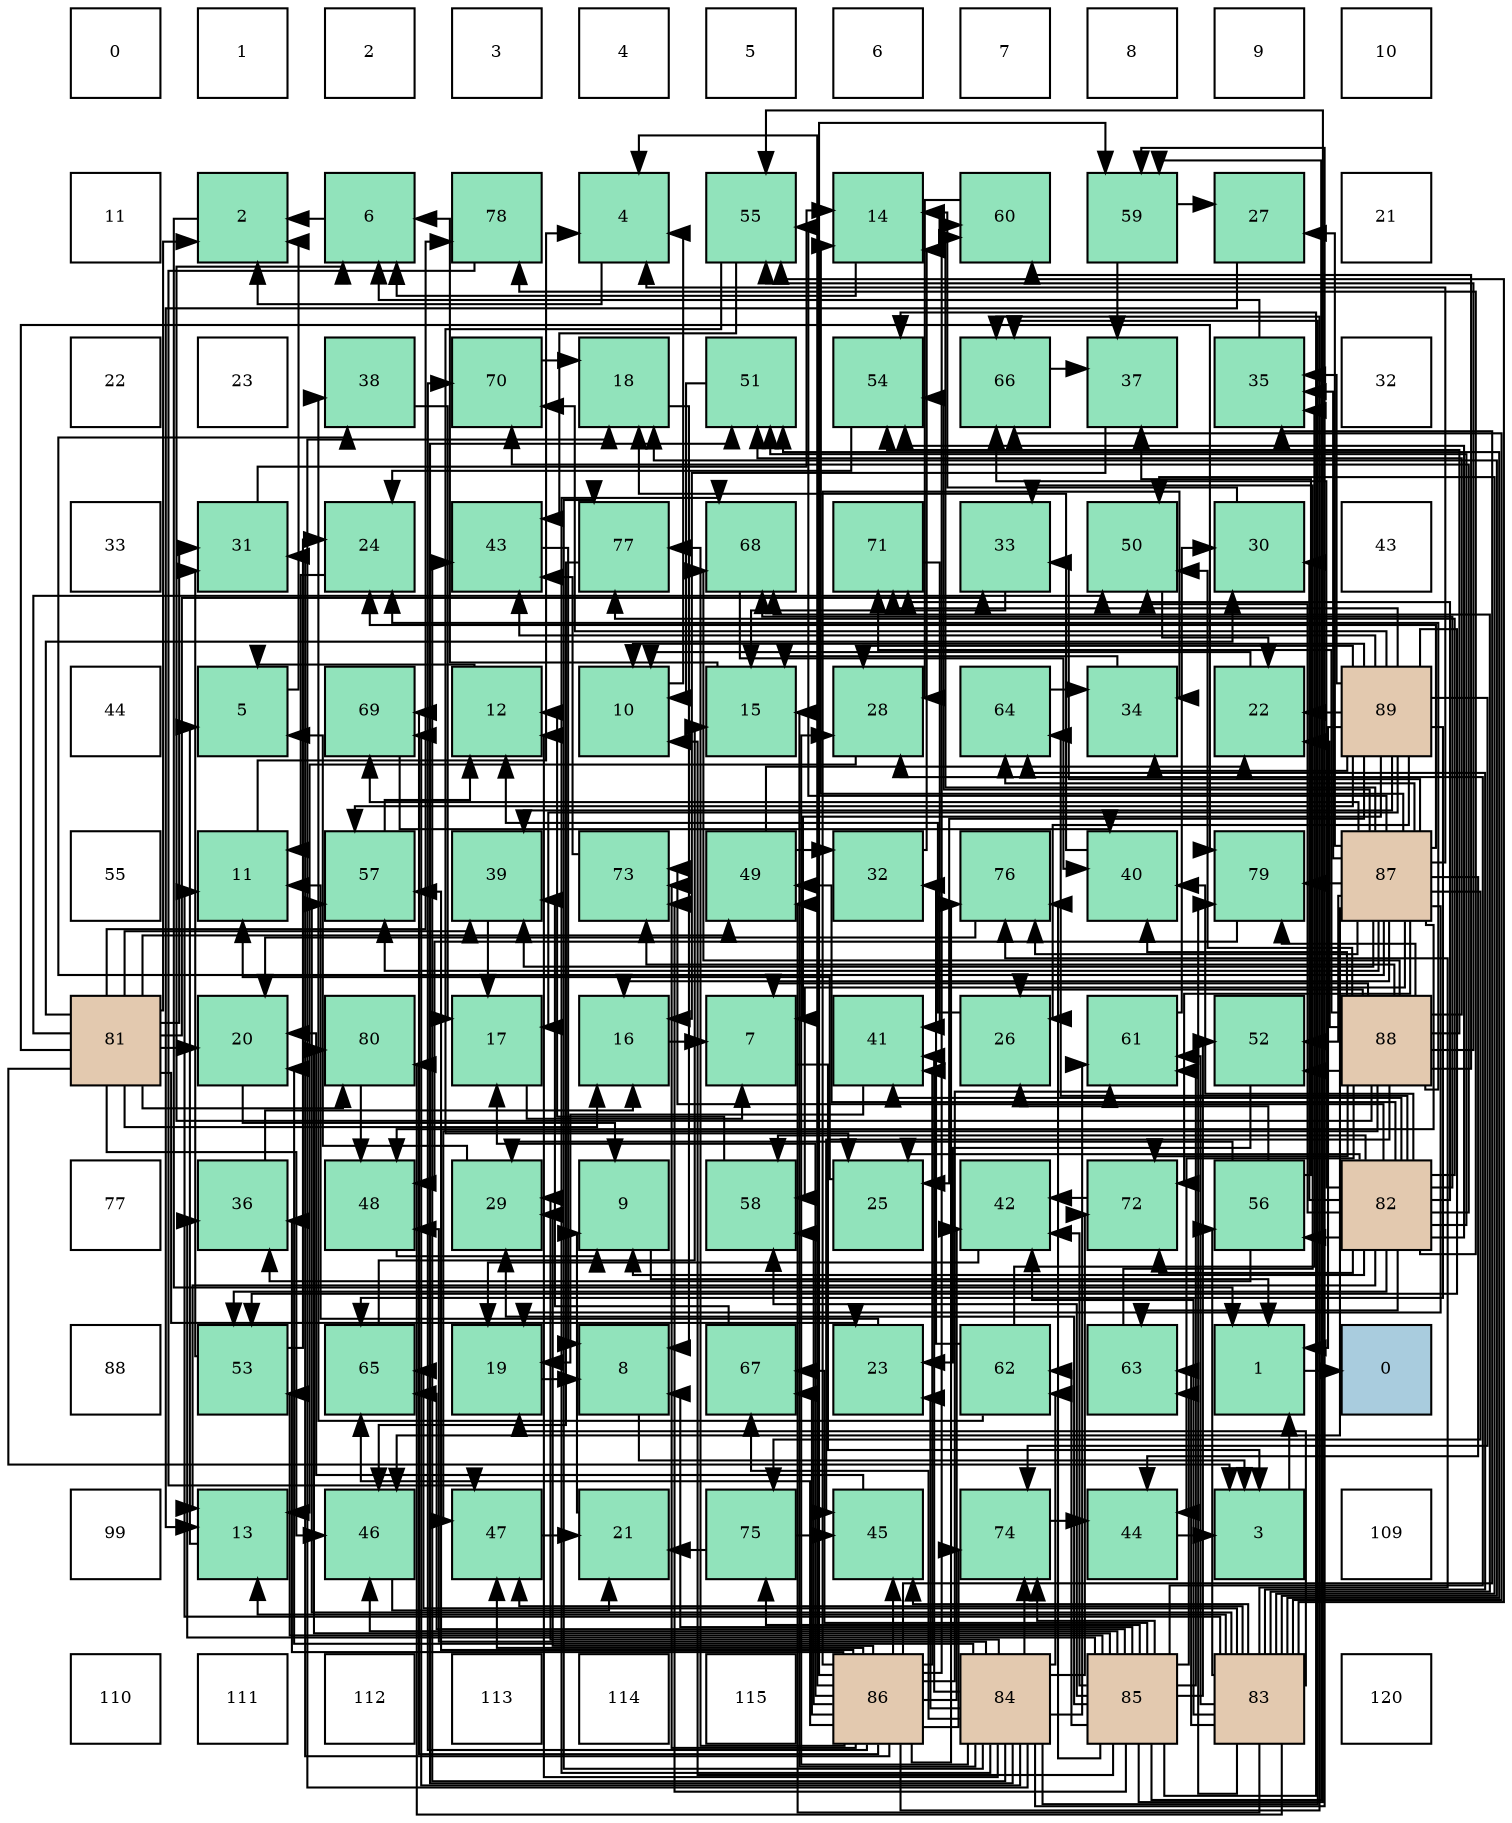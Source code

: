 digraph layout{
 rankdir=TB;
 splines=ortho;
 node [style=filled shape=square fixedsize=true width=0.6];
0[label="0", fontsize=8, fillcolor="#ffffff"];
1[label="1", fontsize=8, fillcolor="#ffffff"];
2[label="2", fontsize=8, fillcolor="#ffffff"];
3[label="3", fontsize=8, fillcolor="#ffffff"];
4[label="4", fontsize=8, fillcolor="#ffffff"];
5[label="5", fontsize=8, fillcolor="#ffffff"];
6[label="6", fontsize=8, fillcolor="#ffffff"];
7[label="7", fontsize=8, fillcolor="#ffffff"];
8[label="8", fontsize=8, fillcolor="#ffffff"];
9[label="9", fontsize=8, fillcolor="#ffffff"];
10[label="10", fontsize=8, fillcolor="#ffffff"];
11[label="11", fontsize=8, fillcolor="#ffffff"];
12[label="2", fontsize=8, fillcolor="#91e3bb"];
13[label="6", fontsize=8, fillcolor="#91e3bb"];
14[label="78", fontsize=8, fillcolor="#91e3bb"];
15[label="4", fontsize=8, fillcolor="#91e3bb"];
16[label="55", fontsize=8, fillcolor="#91e3bb"];
17[label="14", fontsize=8, fillcolor="#91e3bb"];
18[label="60", fontsize=8, fillcolor="#91e3bb"];
19[label="59", fontsize=8, fillcolor="#91e3bb"];
20[label="27", fontsize=8, fillcolor="#91e3bb"];
21[label="21", fontsize=8, fillcolor="#ffffff"];
22[label="22", fontsize=8, fillcolor="#ffffff"];
23[label="23", fontsize=8, fillcolor="#ffffff"];
24[label="38", fontsize=8, fillcolor="#91e3bb"];
25[label="70", fontsize=8, fillcolor="#91e3bb"];
26[label="18", fontsize=8, fillcolor="#91e3bb"];
27[label="51", fontsize=8, fillcolor="#91e3bb"];
28[label="54", fontsize=8, fillcolor="#91e3bb"];
29[label="66", fontsize=8, fillcolor="#91e3bb"];
30[label="37", fontsize=8, fillcolor="#91e3bb"];
31[label="35", fontsize=8, fillcolor="#91e3bb"];
32[label="32", fontsize=8, fillcolor="#ffffff"];
33[label="33", fontsize=8, fillcolor="#ffffff"];
34[label="31", fontsize=8, fillcolor="#91e3bb"];
35[label="24", fontsize=8, fillcolor="#91e3bb"];
36[label="43", fontsize=8, fillcolor="#91e3bb"];
37[label="77", fontsize=8, fillcolor="#91e3bb"];
38[label="68", fontsize=8, fillcolor="#91e3bb"];
39[label="71", fontsize=8, fillcolor="#91e3bb"];
40[label="33", fontsize=8, fillcolor="#91e3bb"];
41[label="50", fontsize=8, fillcolor="#91e3bb"];
42[label="30", fontsize=8, fillcolor="#91e3bb"];
43[label="43", fontsize=8, fillcolor="#ffffff"];
44[label="44", fontsize=8, fillcolor="#ffffff"];
45[label="5", fontsize=8, fillcolor="#91e3bb"];
46[label="69", fontsize=8, fillcolor="#91e3bb"];
47[label="12", fontsize=8, fillcolor="#91e3bb"];
48[label="10", fontsize=8, fillcolor="#91e3bb"];
49[label="15", fontsize=8, fillcolor="#91e3bb"];
50[label="28", fontsize=8, fillcolor="#91e3bb"];
51[label="64", fontsize=8, fillcolor="#91e3bb"];
52[label="34", fontsize=8, fillcolor="#91e3bb"];
53[label="22", fontsize=8, fillcolor="#91e3bb"];
54[label="89", fontsize=8, fillcolor="#e3c9af"];
55[label="55", fontsize=8, fillcolor="#ffffff"];
56[label="11", fontsize=8, fillcolor="#91e3bb"];
57[label="57", fontsize=8, fillcolor="#91e3bb"];
58[label="39", fontsize=8, fillcolor="#91e3bb"];
59[label="73", fontsize=8, fillcolor="#91e3bb"];
60[label="49", fontsize=8, fillcolor="#91e3bb"];
61[label="32", fontsize=8, fillcolor="#91e3bb"];
62[label="76", fontsize=8, fillcolor="#91e3bb"];
63[label="40", fontsize=8, fillcolor="#91e3bb"];
64[label="79", fontsize=8, fillcolor="#91e3bb"];
65[label="87", fontsize=8, fillcolor="#e3c9af"];
66[label="81", fontsize=8, fillcolor="#e3c9af"];
67[label="20", fontsize=8, fillcolor="#91e3bb"];
68[label="80", fontsize=8, fillcolor="#91e3bb"];
69[label="17", fontsize=8, fillcolor="#91e3bb"];
70[label="16", fontsize=8, fillcolor="#91e3bb"];
71[label="7", fontsize=8, fillcolor="#91e3bb"];
72[label="41", fontsize=8, fillcolor="#91e3bb"];
73[label="26", fontsize=8, fillcolor="#91e3bb"];
74[label="61", fontsize=8, fillcolor="#91e3bb"];
75[label="52", fontsize=8, fillcolor="#91e3bb"];
76[label="88", fontsize=8, fillcolor="#e3c9af"];
77[label="77", fontsize=8, fillcolor="#ffffff"];
78[label="36", fontsize=8, fillcolor="#91e3bb"];
79[label="48", fontsize=8, fillcolor="#91e3bb"];
80[label="29", fontsize=8, fillcolor="#91e3bb"];
81[label="9", fontsize=8, fillcolor="#91e3bb"];
82[label="58", fontsize=8, fillcolor="#91e3bb"];
83[label="25", fontsize=8, fillcolor="#91e3bb"];
84[label="42", fontsize=8, fillcolor="#91e3bb"];
85[label="72", fontsize=8, fillcolor="#91e3bb"];
86[label="56", fontsize=8, fillcolor="#91e3bb"];
87[label="82", fontsize=8, fillcolor="#e3c9af"];
88[label="88", fontsize=8, fillcolor="#ffffff"];
89[label="53", fontsize=8, fillcolor="#91e3bb"];
90[label="65", fontsize=8, fillcolor="#91e3bb"];
91[label="19", fontsize=8, fillcolor="#91e3bb"];
92[label="8", fontsize=8, fillcolor="#91e3bb"];
93[label="67", fontsize=8, fillcolor="#91e3bb"];
94[label="23", fontsize=8, fillcolor="#91e3bb"];
95[label="62", fontsize=8, fillcolor="#91e3bb"];
96[label="63", fontsize=8, fillcolor="#91e3bb"];
97[label="1", fontsize=8, fillcolor="#91e3bb"];
98[label="0", fontsize=8, fillcolor="#a9ccde"];
99[label="99", fontsize=8, fillcolor="#ffffff"];
100[label="13", fontsize=8, fillcolor="#91e3bb"];
101[label="46", fontsize=8, fillcolor="#91e3bb"];
102[label="47", fontsize=8, fillcolor="#91e3bb"];
103[label="21", fontsize=8, fillcolor="#91e3bb"];
104[label="75", fontsize=8, fillcolor="#91e3bb"];
105[label="45", fontsize=8, fillcolor="#91e3bb"];
106[label="74", fontsize=8, fillcolor="#91e3bb"];
107[label="44", fontsize=8, fillcolor="#91e3bb"];
108[label="3", fontsize=8, fillcolor="#91e3bb"];
109[label="109", fontsize=8, fillcolor="#ffffff"];
110[label="110", fontsize=8, fillcolor="#ffffff"];
111[label="111", fontsize=8, fillcolor="#ffffff"];
112[label="112", fontsize=8, fillcolor="#ffffff"];
113[label="113", fontsize=8, fillcolor="#ffffff"];
114[label="114", fontsize=8, fillcolor="#ffffff"];
115[label="115", fontsize=8, fillcolor="#ffffff"];
116[label="86", fontsize=8, fillcolor="#e3c9af"];
117[label="84", fontsize=8, fillcolor="#e3c9af"];
118[label="85", fontsize=8, fillcolor="#e3c9af"];
119[label="83", fontsize=8, fillcolor="#e3c9af"];
120[label="120", fontsize=8, fillcolor="#ffffff"];
edge [constraint=false, style=vis];97 -> 98;
12 -> 97;
108 -> 97;
15 -> 12;
45 -> 12;
13 -> 12;
71 -> 108;
92 -> 108;
81 -> 97;
48 -> 15;
56 -> 15;
47 -> 45;
100 -> 45;
17 -> 13;
49 -> 13;
70 -> 71;
69 -> 71;
26 -> 92;
91 -> 92;
67 -> 81;
103 -> 81;
53 -> 48;
94 -> 56;
35 -> 56;
83 -> 56;
73 -> 47;
20 -> 100;
50 -> 100;
80 -> 45;
42 -> 17;
34 -> 17;
61 -> 17;
40 -> 49;
52 -> 49;
31 -> 13;
78 -> 70;
30 -> 70;
24 -> 69;
58 -> 69;
63 -> 26;
72 -> 91;
84 -> 91;
36 -> 92;
107 -> 108;
105 -> 67;
101 -> 103;
102 -> 103;
79 -> 81;
60 -> 53;
60 -> 61;
41 -> 53;
27 -> 48;
75 -> 94;
89 -> 35;
89 -> 34;
28 -> 35;
16 -> 83;
16 -> 36;
86 -> 73;
86 -> 80;
86 -> 78;
86 -> 30;
57 -> 47;
82 -> 47;
19 -> 20;
19 -> 30;
18 -> 50;
74 -> 42;
95 -> 61;
95 -> 31;
95 -> 24;
96 -> 40;
51 -> 52;
90 -> 49;
29 -> 30;
93 -> 58;
38 -> 63;
46 -> 63;
25 -> 26;
39 -> 72;
85 -> 84;
59 -> 36;
106 -> 107;
104 -> 103;
104 -> 105;
62 -> 67;
37 -> 101;
14 -> 102;
64 -> 79;
68 -> 79;
66 -> 12;
66 -> 108;
66 -> 70;
66 -> 67;
66 -> 94;
66 -> 42;
66 -> 34;
66 -> 40;
66 -> 58;
66 -> 101;
66 -> 60;
66 -> 41;
66 -> 14;
66 -> 64;
66 -> 68;
87 -> 81;
87 -> 100;
87 -> 83;
87 -> 42;
87 -> 63;
87 -> 72;
87 -> 60;
87 -> 41;
87 -> 27;
87 -> 89;
87 -> 28;
87 -> 86;
87 -> 82;
87 -> 96;
87 -> 51;
87 -> 29;
87 -> 38;
87 -> 25;
87 -> 39;
87 -> 85;
87 -> 59;
87 -> 37;
87 -> 14;
119 -> 56;
119 -> 100;
119 -> 26;
119 -> 91;
119 -> 84;
119 -> 105;
119 -> 102;
119 -> 60;
119 -> 41;
119 -> 27;
119 -> 16;
119 -> 86;
119 -> 57;
119 -> 74;
119 -> 96;
119 -> 51;
119 -> 90;
119 -> 29;
119 -> 38;
119 -> 62;
119 -> 64;
119 -> 68;
117 -> 47;
117 -> 49;
117 -> 26;
117 -> 67;
117 -> 94;
117 -> 50;
117 -> 80;
117 -> 72;
117 -> 36;
117 -> 79;
117 -> 27;
117 -> 19;
117 -> 74;
117 -> 95;
117 -> 29;
117 -> 93;
117 -> 38;
117 -> 46;
117 -> 85;
117 -> 106;
117 -> 37;
118 -> 92;
118 -> 48;
118 -> 50;
118 -> 80;
118 -> 78;
118 -> 84;
118 -> 101;
118 -> 75;
118 -> 89;
118 -> 28;
118 -> 16;
118 -> 82;
118 -> 19;
118 -> 74;
118 -> 95;
118 -> 96;
118 -> 90;
118 -> 93;
118 -> 59;
118 -> 106;
118 -> 104;
118 -> 62;
118 -> 68;
116 -> 15;
116 -> 69;
116 -> 80;
116 -> 34;
116 -> 52;
116 -> 31;
116 -> 78;
116 -> 72;
116 -> 84;
116 -> 105;
116 -> 102;
116 -> 57;
116 -> 82;
116 -> 19;
116 -> 18;
116 -> 74;
116 -> 90;
116 -> 29;
116 -> 93;
116 -> 46;
116 -> 25;
116 -> 59;
116 -> 106;
116 -> 62;
116 -> 37;
65 -> 15;
65 -> 17;
65 -> 70;
65 -> 91;
65 -> 35;
65 -> 20;
65 -> 40;
65 -> 31;
65 -> 24;
65 -> 58;
65 -> 107;
65 -> 101;
65 -> 79;
65 -> 75;
65 -> 28;
65 -> 16;
65 -> 57;
65 -> 82;
65 -> 18;
65 -> 51;
65 -> 46;
65 -> 85;
65 -> 104;
65 -> 62;
65 -> 64;
76 -> 13;
76 -> 71;
76 -> 53;
76 -> 35;
76 -> 73;
76 -> 63;
76 -> 107;
76 -> 105;
76 -> 102;
76 -> 41;
76 -> 27;
76 -> 75;
76 -> 28;
76 -> 16;
76 -> 18;
76 -> 38;
76 -> 39;
76 -> 85;
76 -> 59;
76 -> 64;
54 -> 97;
54 -> 71;
54 -> 48;
54 -> 69;
54 -> 53;
54 -> 83;
54 -> 73;
54 -> 50;
54 -> 52;
54 -> 31;
54 -> 58;
54 -> 36;
54 -> 89;
54 -> 57;
54 -> 90;
54 -> 25;
54 -> 39;
54 -> 106;
edge [constraint=true, style=invis];
0 -> 11 -> 22 -> 33 -> 44 -> 55 -> 66 -> 77 -> 88 -> 99 -> 110;
1 -> 12 -> 23 -> 34 -> 45 -> 56 -> 67 -> 78 -> 89 -> 100 -> 111;
2 -> 13 -> 24 -> 35 -> 46 -> 57 -> 68 -> 79 -> 90 -> 101 -> 112;
3 -> 14 -> 25 -> 36 -> 47 -> 58 -> 69 -> 80 -> 91 -> 102 -> 113;
4 -> 15 -> 26 -> 37 -> 48 -> 59 -> 70 -> 81 -> 92 -> 103 -> 114;
5 -> 16 -> 27 -> 38 -> 49 -> 60 -> 71 -> 82 -> 93 -> 104 -> 115;
6 -> 17 -> 28 -> 39 -> 50 -> 61 -> 72 -> 83 -> 94 -> 105 -> 116;
7 -> 18 -> 29 -> 40 -> 51 -> 62 -> 73 -> 84 -> 95 -> 106 -> 117;
8 -> 19 -> 30 -> 41 -> 52 -> 63 -> 74 -> 85 -> 96 -> 107 -> 118;
9 -> 20 -> 31 -> 42 -> 53 -> 64 -> 75 -> 86 -> 97 -> 108 -> 119;
10 -> 21 -> 32 -> 43 -> 54 -> 65 -> 76 -> 87 -> 98 -> 109 -> 120;
rank = same {0 -> 1 -> 2 -> 3 -> 4 -> 5 -> 6 -> 7 -> 8 -> 9 -> 10};
rank = same {11 -> 12 -> 13 -> 14 -> 15 -> 16 -> 17 -> 18 -> 19 -> 20 -> 21};
rank = same {22 -> 23 -> 24 -> 25 -> 26 -> 27 -> 28 -> 29 -> 30 -> 31 -> 32};
rank = same {33 -> 34 -> 35 -> 36 -> 37 -> 38 -> 39 -> 40 -> 41 -> 42 -> 43};
rank = same {44 -> 45 -> 46 -> 47 -> 48 -> 49 -> 50 -> 51 -> 52 -> 53 -> 54};
rank = same {55 -> 56 -> 57 -> 58 -> 59 -> 60 -> 61 -> 62 -> 63 -> 64 -> 65};
rank = same {66 -> 67 -> 68 -> 69 -> 70 -> 71 -> 72 -> 73 -> 74 -> 75 -> 76};
rank = same {77 -> 78 -> 79 -> 80 -> 81 -> 82 -> 83 -> 84 -> 85 -> 86 -> 87};
rank = same {88 -> 89 -> 90 -> 91 -> 92 -> 93 -> 94 -> 95 -> 96 -> 97 -> 98};
rank = same {99 -> 100 -> 101 -> 102 -> 103 -> 104 -> 105 -> 106 -> 107 -> 108 -> 109};
rank = same {110 -> 111 -> 112 -> 113 -> 114 -> 115 -> 116 -> 117 -> 118 -> 119 -> 120};
}